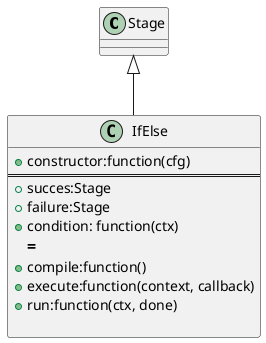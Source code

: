 @startuml

	Class Stage
	Class IfElse{
		+constructor:function(cfg)
===
		+succes:Stage
		+failure:Stage
		+condition: function(ctx)
===		
		+compile:function()
		+execute:function(context, callback)
		+run:function(ctx, done)

	}

 	Stage <|-- IfElse

@enduml